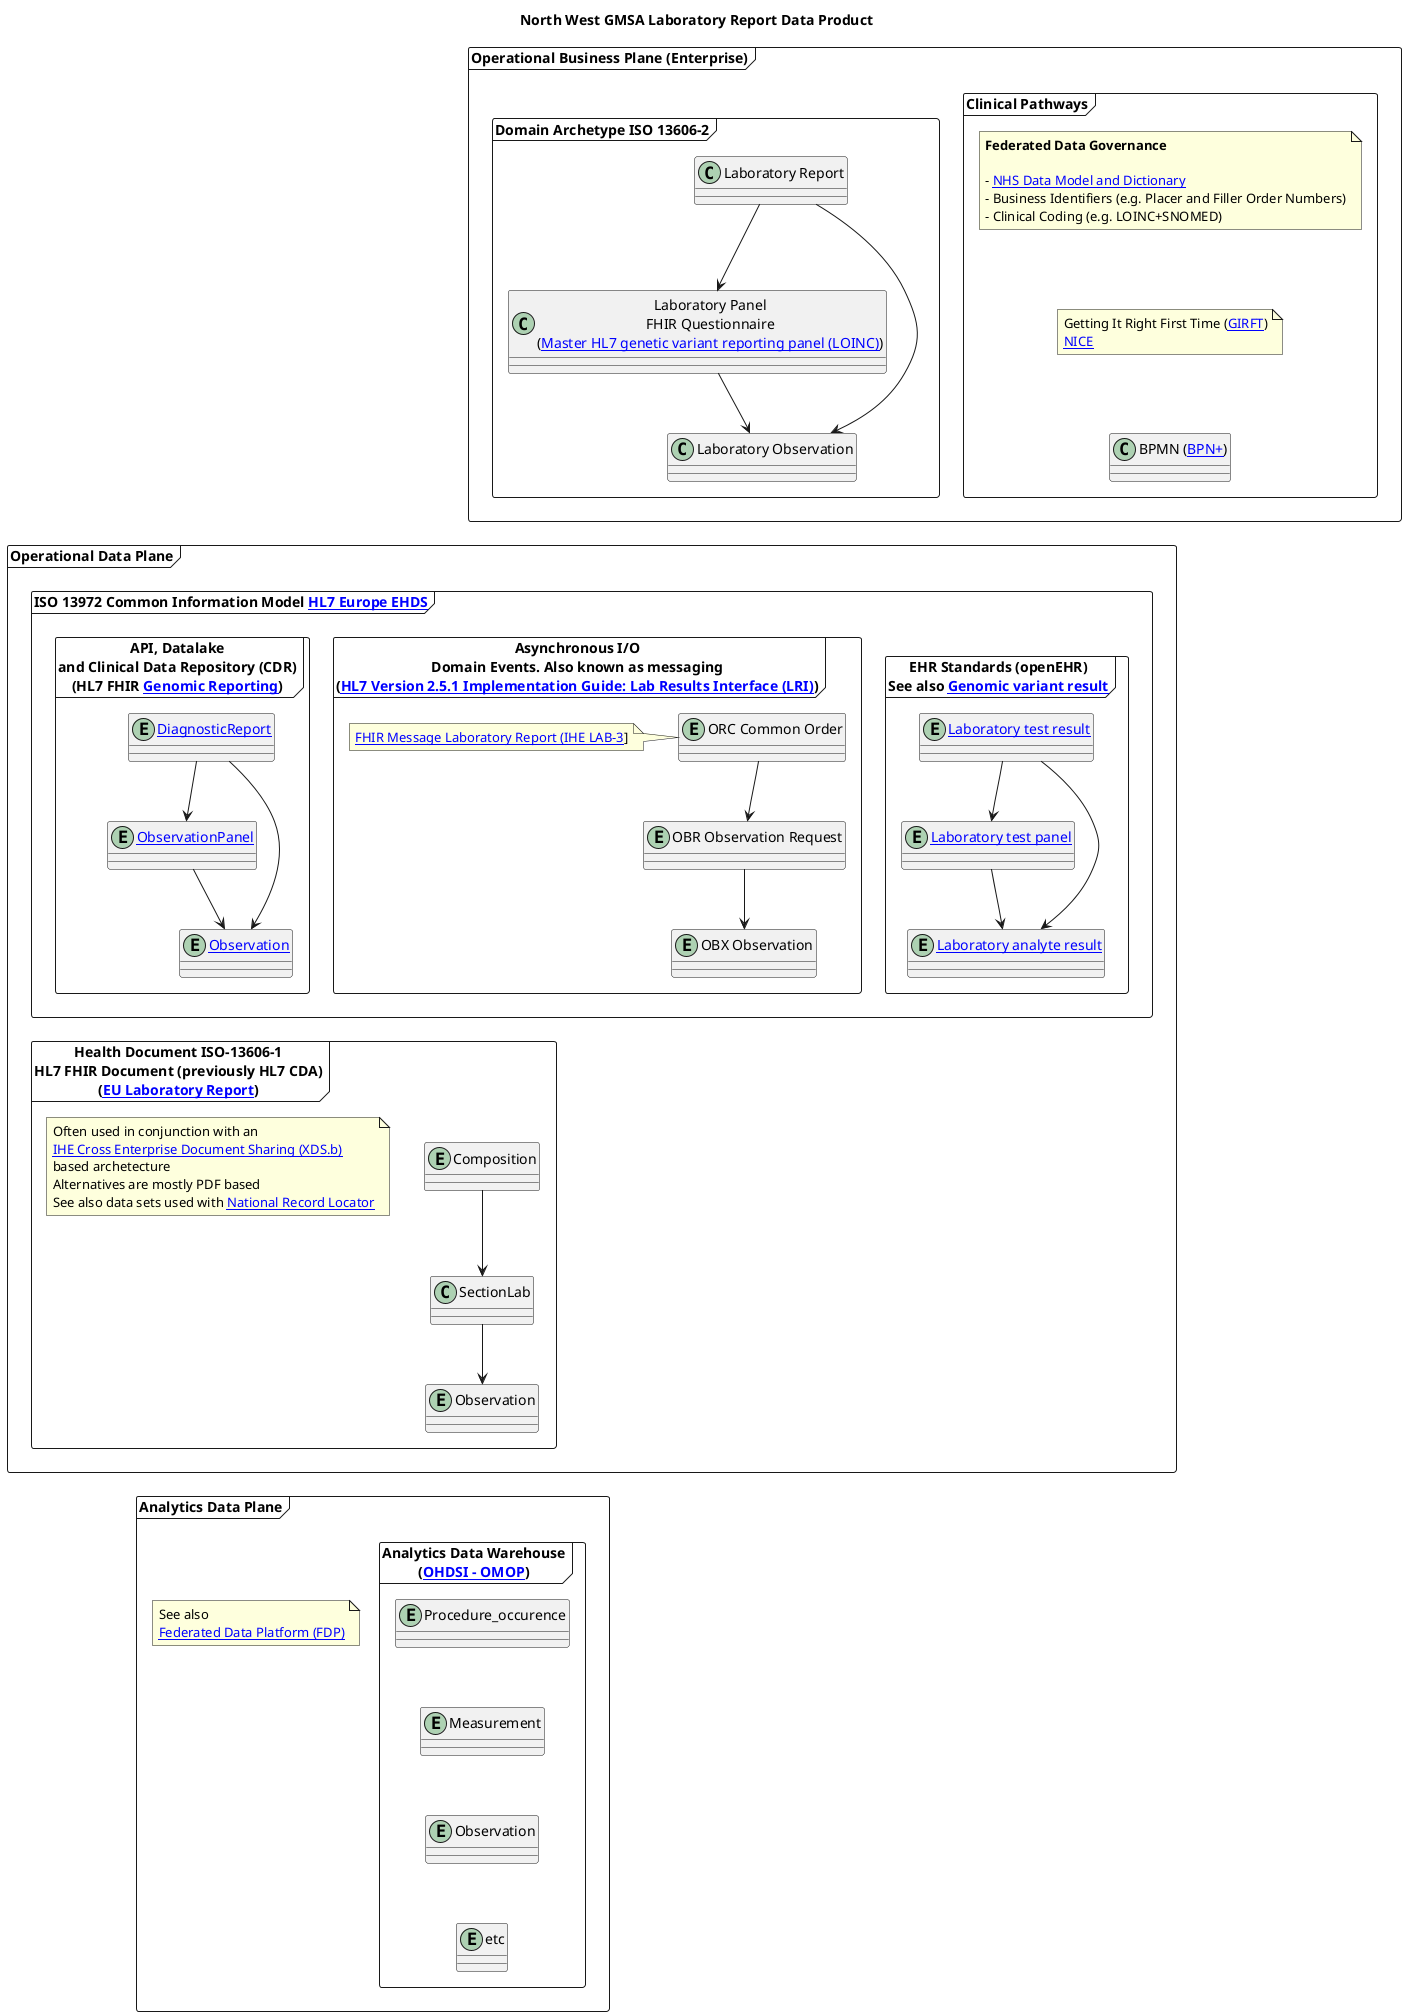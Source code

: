 @startuml

skinparam svgDimensionStyle false

title "North West GMSA Laboratory Report Data Product"

frame "Operational Business Plane (Enterprise)" {

  frame "Clinical Pathways" {
    class "BPMN ([[https://www.bpm-plus.org/ BPN+]])" as BPMN

    note "Getting It Right First Time ([[https://gettingitrightfirsttime.co.uk/ GIRFT]])\n[[https://www.nice.org.uk/ NICE]]" as GIRFT

    note "**Federated Data Governance**\n\n- [[https://www.datadictionary.nhs.uk/ NHS Data Model and Dictionary]]\n- Business Identifiers (e.g. Placer and Filler Order Numbers)\n- Clinical Coding (e.g. LOINC+SNOMED)" as Governance

    BPMN -u[hidden]- GIRFT
    Governance -d[hidden]- GIRFT
  }
  frame "Domain Archetype ISO 13606-2" as iso136062 {

    class "Laboratory Report" as LaboratoryReport {
    }

    class "Laboratory Panel\nFHIR Questionnaire\n([[https://nw-gmsa.github.io/R4/Questionnaire-81247-9.html Master HL7 genetic variant reporting panel (LOINC)]])" as LaboratoryPanel

    class "Laboratory Observation" as LaboratoryObservation


    LaboratoryReport --> LaboratoryPanel
    LaboratoryReport --> LaboratoryObservation
    LaboratoryPanel --> LaboratoryObservation
  }
}
frame "Operational Data Plane"  {
frame "ISO 13972 Common Information Model [[https://hl7europe.org/standards/ehds/ HL7 Europe EHDS]]" as iso13972 {

  frame "EHR Standards (openEHR)\nSee also [[https://ckm.openehr.org/ckm/archetypes/1013.1.3759 Genomic variant result]]" as openEHR {
    entity "[[https://ckm.openehr.org/ckm/archetypes/1013.1.2191 Laboratory test result]]" as openEHRLaboratoryReport
    entity "[[https://ckm.openehr.org/ckm/archetypes/1013.1.2192 Laboratory test panel]]" as openEHRLaboratoryPanel
    entity "[[https://ckm.openehr.org/ckm/archetypes/1013.1.2881 Laboratory analyte result]]" as openEHRLaboratoryAnalyte

    openEHRLaboratoryReport --> openEHRLaboratoryPanel
    openEHRLaboratoryReport --> openEHRLaboratoryAnalyte
    openEHRLaboratoryPanel --> openEHRLaboratoryAnalyte

  }

  frame "Asynchronous I/O\nDomain Events. Also known as messaging\n([[https://confluence.hl7.org/download/attachments/25559919/2018%2004%2003%20-%20V2%20LRI%20-%20Ch.%205%20CG%20and%20Code%20System%20Tables.pdf?api=v2 HL7 Version 2.5.1 Implementation Guide: Lab Results Interface (LRI)]])" as HL7v2 {
    entity "ORC Common Order" as ORC
    entity "OBR Observation Request" as OBR
    entity "OBX Observation" as OBX
    note "[[LAB-3.html FHIR Message Laboratory Report (IHE LAB-3]]]" as messaging

    messaging -r[hidden]- ORC
    ORC --> OBR
    OBR --> OBX

  }

  frame "API, Datalake\nand Clinical Data Repository (CDR)\n(HL7 FHIR [[https://build.fhir.org/ig/HL7/genomics-reporting/index.html Genomic Reporting]])" as FHR {
    entity "[[DiagnosticReport]]" as DiagnosticReport
    entity "[[StructureDefinition-Observation-Panel.html ObservationPanel]]" as ObservationPanel
    entity "[[Observation]]" as Observation

    DiagnosticReport --> ObservationPanel
    DiagnosticReport --> Observation
    ObservationPanel --> Observation

  }

}

 frame "Health Document ISO-13606-1\nHL7 FHIR Document (previously HL7 CDA)\n([[https://build.fhir.org/ig/hl7-eu/laboratory/ EU Laboratory Report]])" as iso136061 {
    entity Composition
    class SectionLab
    entity "Observation" as cdaObservation
    note "Often used in conjunction with an\n[[https://profiles.ihe.net/ITI/TF/Volume1/ch-10.html IHE Cross Enterprise Document Sharing (XDS.b)]]\nbased archetecture\nAlternatives are mostly PDF based\nSee also data sets used with [[https://digital.nhs.uk/services/national-record-locator National Record Locator]]" as XDS

    Composition --> SectionLab
    SectionLab --> cdaObservation
  }
}

frame "Analytics Data Plane"  {

frame "Analytics Data Warehouse\n([[https://www.ohdsi.org/data-standardization/ OHDSI - OMOP]])" as Analytics {
    entity Procedure_occurence
    entity Measurement
    entity "Observation" as OMOPObservation
    entity etc

    Procedure_occurence -d[hidden]- Measurement
    Measurement -d[hidden]- OMOPObservation
    OMOPObservation -d[hidden]- etc
}
 note "See also\n[[https://www.england.nhs.uk/digitaltechnology/nhs-federated-data-platform/ Federated Data Platform (FDP)]]" as FDP
}

LaboratoryObservation -d[hidden]- ORC
Observation -d[hidden]- Composition
cdaObservation -d[hidden]- Procedure_occurence


@enduml
